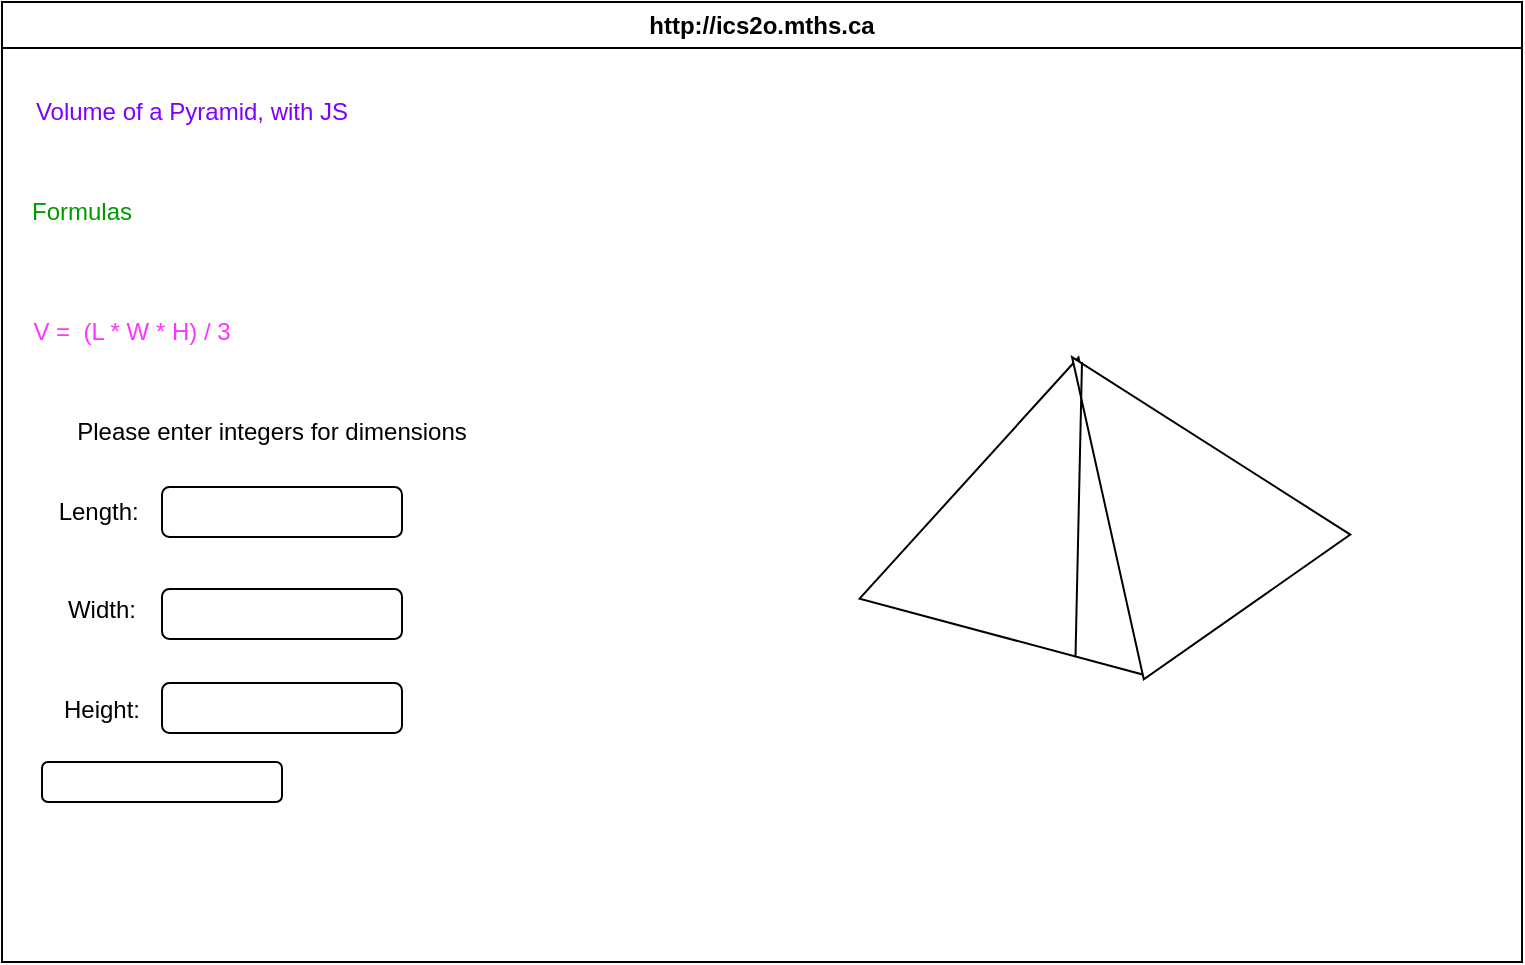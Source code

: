 <mxfile>
    <diagram id="HIP3nbAZw_EuaXWnEj3U" name="Page-1">
        <mxGraphModel dx="559" dy="658" grid="1" gridSize="10" guides="1" tooltips="1" connect="1" arrows="1" fold="1" page="1" pageScale="1" pageWidth="850" pageHeight="1100" math="0" shadow="0">
            <root>
                <mxCell id="0"/>
                <mxCell id="1" parent="0"/>
                <mxCell id="7" value="http://ics2o.mths.ca" style="swimlane;whiteSpace=wrap;html=1;" parent="1" vertex="1">
                    <mxGeometry x="40" y="40" width="760" height="480" as="geometry"/>
                </mxCell>
                <mxCell id="8" value="&lt;font color=&quot;#7f00ff&quot;&gt;Volume of a Pyramid, with JS&lt;/font&gt;" style="text;html=1;strokeColor=none;fillColor=none;align=center;verticalAlign=middle;whiteSpace=wrap;rounded=0;" vertex="1" parent="7">
                    <mxGeometry x="10" y="40" width="170" height="30" as="geometry"/>
                </mxCell>
                <mxCell id="9" value="&lt;font color=&quot;#009900&quot;&gt;Formulas&lt;/font&gt;" style="text;html=1;strokeColor=none;fillColor=none;align=center;verticalAlign=middle;whiteSpace=wrap;rounded=0;fontColor=#7F00FF;" vertex="1" parent="7">
                    <mxGeometry x="10" y="90" width="60" height="30" as="geometry"/>
                </mxCell>
                <mxCell id="10" value="&lt;font color=&quot;#ff33ff&quot;&gt;V =&amp;nbsp; (L * W * H) / 3&lt;/font&gt;" style="text;html=1;strokeColor=none;fillColor=none;align=center;verticalAlign=middle;whiteSpace=wrap;rounded=0;fontColor=#009900;" vertex="1" parent="7">
                    <mxGeometry x="10" y="150" width="110" height="30" as="geometry"/>
                </mxCell>
                <mxCell id="12" value="&lt;font color=&quot;#000000&quot;&gt;Please enter integers for dimensions&lt;/font&gt;" style="text;html=1;align=center;verticalAlign=middle;whiteSpace=wrap;rounded=0;" vertex="1" parent="7">
                    <mxGeometry x="10" y="200" width="250" height="30" as="geometry"/>
                </mxCell>
                <mxCell id="13" value="Length:&amp;nbsp;" style="text;html=1;strokeColor=none;fillColor=none;align=center;verticalAlign=middle;whiteSpace=wrap;rounded=0;fontColor=#000000;" vertex="1" parent="7">
                    <mxGeometry x="20" y="240" width="60" height="30" as="geometry"/>
                </mxCell>
                <mxCell id="17" value="" style="rounded=1;whiteSpace=wrap;html=1;fontColor=#000000;" vertex="1" parent="7">
                    <mxGeometry x="80" y="242.5" width="120" height="25" as="geometry"/>
                </mxCell>
                <mxCell id="20" value="&lt;font color=&quot;#ffffff&quot;&gt;Calculate&lt;/font&gt;" style="rounded=1;whiteSpace=wrap;html=1;fontColor=#000000;" vertex="1" parent="7">
                    <mxGeometry x="20" y="380" width="120" height="20" as="geometry"/>
                </mxCell>
                <mxCell id="21" value="Volume is:_____ mm&lt;a style=&quot;color: var(--JKqx2); text-decoration-line: none; -webkit-tap-highlight-color: rgba(255, 255, 255, 0.1); outline: 0px; font-family: arial, sans-serif; font-size: small; text-align: left;&quot; data-ved=&quot;2ahUKEwi7sqeb0qaFAxVt8MkDHTL9AjEQFnoECA8QAw&quot; href=&quot;https://www.compart.com/en/unicode/U+00B3&quot;&gt;&lt;h3 style=&quot;font-weight: 400; margin: 18px 0px 0px; padding: 5px 0px 0px; font-size: 20px; line-height: 1.3; display: inline-block;&quot; class=&quot;LC20lb MBeuO DKV0Md&quot;&gt;³&lt;/h3&gt;&lt;/a&gt;" style="text;html=1;strokeColor=none;fillColor=none;align=center;verticalAlign=middle;whiteSpace=wrap;rounded=0;fontColor=#FFFFFF;" vertex="1" parent="7">
                    <mxGeometry x="10" y="410" width="150" height="30" as="geometry"/>
                </mxCell>
                <mxCell id="23" value="" style="triangle;whiteSpace=wrap;html=1;fontColor=#FFFFFF;rotation=-75;" vertex="1" parent="7">
                    <mxGeometry x="447.1" y="173.18" width="144.82" height="149" as="geometry"/>
                </mxCell>
                <mxCell id="24" value="" style="triangle;whiteSpace=wrap;html=1;fontColor=#FFFFFF;rotation=-125;" vertex="1" parent="7">
                    <mxGeometry x="502.52" y="176.97" width="152.52" height="126.06" as="geometry"/>
                </mxCell>
                <mxCell id="26" value="" style="endArrow=none;html=1;fontColor=#FFFFFF;exitX=0;exitY=0.75;exitDx=0;exitDy=0;" edge="1" parent="7" source="23">
                    <mxGeometry width="50" height="50" relative="1" as="geometry">
                        <mxPoint x="540" y="310" as="sourcePoint"/>
                        <mxPoint x="540" y="180" as="targetPoint"/>
                    </mxGeometry>
                </mxCell>
                <mxCell id="27" value="h" style="text;html=1;strokeColor=none;fillColor=none;align=center;verticalAlign=middle;whiteSpace=wrap;rounded=0;fontColor=#FFFFFF;" vertex="1" parent="7">
                    <mxGeometry x="490" y="243" width="60" height="30" as="geometry"/>
                </mxCell>
                <mxCell id="28" value="l" style="text;html=1;strokeColor=none;fillColor=none;align=center;verticalAlign=middle;whiteSpace=wrap;rounded=0;fontColor=#FFFFFF;" vertex="1" parent="7">
                    <mxGeometry x="460" y="322" width="60" height="30" as="geometry"/>
                </mxCell>
                <mxCell id="29" value="w" style="text;html=1;strokeColor=none;fillColor=none;align=center;verticalAlign=middle;whiteSpace=wrap;rounded=0;fontColor=#FFFFFF;" vertex="1" parent="7">
                    <mxGeometry x="620" y="294" width="60" height="30" as="geometry"/>
                </mxCell>
                <mxCell id="30" value="mm&lt;a style=&quot;color: var(--JKqx2); text-decoration-line: none; -webkit-tap-highlight-color: rgba(255, 255, 255, 0.1); outline: 0px; font-family: arial, sans-serif; font-size: small; text-align: left;&quot; data-ved=&quot;2ahUKEwi7sqeb0qaFAxVt8MkDHTL9AjEQFnoECA8QAw&quot; href=&quot;https://www.compart.com/en/unicode/U+00B3&quot;&gt;&lt;h3 style=&quot;font-weight: 400; margin: 18px 0px 0px; padding: 5px 0px 0px; font-size: 20px; line-height: 1.3; display: inline-block;&quot; class=&quot;LC20lb MBeuO DKV0Md&quot;&gt;³&lt;/h3&gt;&lt;/a&gt;" style="text;html=1;strokeColor=none;fillColor=none;align=center;verticalAlign=middle;whiteSpace=wrap;rounded=0;labelBackgroundColor=none;fontColor=#FFFFFF;" vertex="1" parent="7">
                    <mxGeometry x="200" y="227" width="60" height="30" as="geometry"/>
                </mxCell>
                <mxCell id="14" value="Width:" style="text;html=1;strokeColor=none;fillColor=none;align=center;verticalAlign=middle;whiteSpace=wrap;rounded=0;fontColor=#000000;" vertex="1" parent="1">
                    <mxGeometry x="60" y="329" width="60" height="30" as="geometry"/>
                </mxCell>
                <mxCell id="15" value="Height:" style="text;html=1;strokeColor=none;fillColor=none;align=center;verticalAlign=middle;whiteSpace=wrap;rounded=0;fontColor=#000000;" vertex="1" parent="1">
                    <mxGeometry x="60" y="379" width="60" height="30" as="geometry"/>
                </mxCell>
                <mxCell id="18" value="" style="rounded=1;whiteSpace=wrap;html=1;fontColor=#000000;" vertex="1" parent="1">
                    <mxGeometry x="120" y="333.5" width="120" height="25" as="geometry"/>
                </mxCell>
                <mxCell id="19" value="" style="rounded=1;whiteSpace=wrap;html=1;fontColor=#000000;" vertex="1" parent="1">
                    <mxGeometry x="120" y="380.5" width="120" height="25" as="geometry"/>
                </mxCell>
                <mxCell id="31" value="mm&lt;a href=&quot;https://www.compart.com/en/unicode/U+00B3&quot; data-ved=&quot;2ahUKEwi7sqeb0qaFAxVt8MkDHTL9AjEQFnoECA8QAw&quot; style=&quot;color: var(--JKqx2); text-decoration-line: none; -webkit-tap-highlight-color: rgba(255, 255, 255, 0.1); outline: 0px; font-family: arial, sans-serif; font-size: small; text-align: left;&quot;&gt;&lt;h3 class=&quot;LC20lb MBeuO DKV0Md&quot; style=&quot;font-weight: 400; margin: 18px 0px 0px; padding: 5px 0px 0px; font-size: 20px; line-height: 1.3; display: inline-block;&quot;&gt;³&lt;/h3&gt;&lt;/a&gt;" style="text;html=1;strokeColor=none;fillColor=none;align=center;verticalAlign=middle;whiteSpace=wrap;rounded=0;labelBackgroundColor=none;fontColor=#FFFFFF;" vertex="1" parent="1">
                    <mxGeometry x="240" y="317" width="60" height="30" as="geometry"/>
                </mxCell>
                <mxCell id="32" value="mm&lt;a href=&quot;https://www.compart.com/en/unicode/U+00B3&quot; data-ved=&quot;2ahUKEwi7sqeb0qaFAxVt8MkDHTL9AjEQFnoECA8QAw&quot; style=&quot;color: var(--JKqx2); text-decoration-line: none; -webkit-tap-highlight-color: rgba(255, 255, 255, 0.1); outline: 0px; font-family: arial, sans-serif; font-size: small; text-align: left;&quot;&gt;&lt;h3 class=&quot;LC20lb MBeuO DKV0Md&quot; style=&quot;font-weight: 400; margin: 18px 0px 0px; padding: 5px 0px 0px; font-size: 20px; line-height: 1.3; display: inline-block;&quot;&gt;³&lt;/h3&gt;&lt;/a&gt;" style="text;html=1;strokeColor=none;fillColor=none;align=center;verticalAlign=middle;whiteSpace=wrap;rounded=0;labelBackgroundColor=none;fontColor=#FFFFFF;" vertex="1" parent="1">
                    <mxGeometry x="239" y="363" width="60" height="30" as="geometry"/>
                </mxCell>
            </root>
        </mxGraphModel>
    </diagram>
</mxfile>